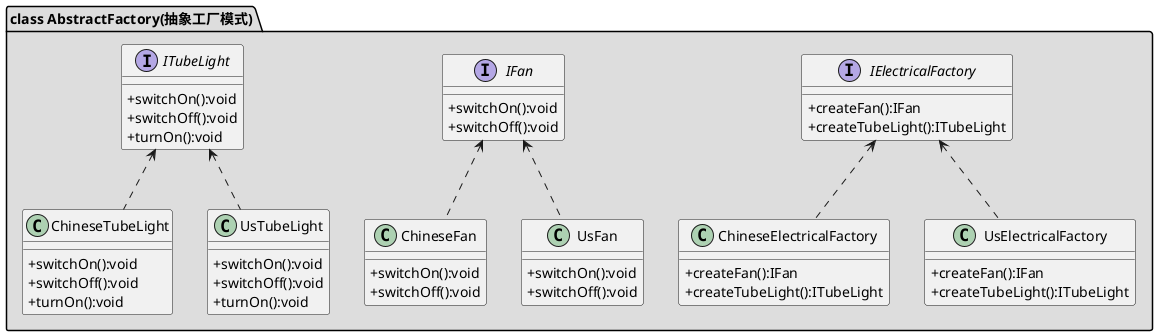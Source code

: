 @startuml
skinparam classAttributeIconSize 0

package "class AbstractFactory(抽象工厂模式)" #DDDDDD {

interface IElectricalFactory{
+createFan():IFan
+createTubeLight():ITubeLight
}

class ChineseElectricalFactory {
+createFan():IFan
+createTubeLight():ITubeLight
}

class UsElectricalFactory {
+createFan():IFan
+createTubeLight():ITubeLight
}

interface IFan {
+switchOn():void
+switchOff():void
}

class ChineseFan {
+switchOn():void
+switchOff():void
}

class UsFan {
+switchOn():void
+switchOff():void
}

interface ITubeLight{
+switchOn():void
+switchOff():void
+turnOn():void
}

class ChineseTubeLight{
+switchOn():void
+switchOff():void
+turnOn():void
}

class UsTubeLight{
+switchOn():void
+switchOff():void
+turnOn():void
}


    ITubeLight <.. UsTubeLight
    ITubeLight <.. ChineseTubeLight
    IFan <.. ChineseFan
    IFan <.. UsFan
    IElectricalFactory <.. ChineseElectricalFactory
    IElectricalFactory <.. UsElectricalFactory
}
@enduml
